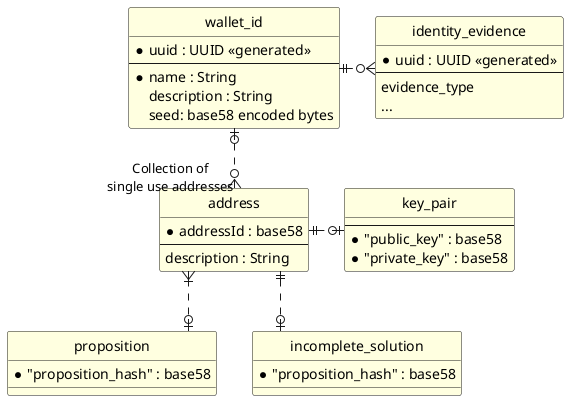 @startuml

' hide the spot
hide circle

' avoid problems with angled crows feet
skinparam linetype ortho

entity wallet_id #lightyellow {
  *uuid : UUID <<generated>>
  --
  *name : String
  description : String
  seed: base58 encoded bytes
}

entity "identity_evidence" as identity #lightyellow {
  *uuid : UUID <<generated>>
  --
  evidence_type
  ...
}

entity "address" as addr #lightyellow {
  *addressId : base58
  --
  description : String
}

entity "proposition" as prop #lightyellow {
  *"proposition_hash" : base58
}

entity "incomplete_solution" as insol #lightyellow {
  *"proposition_hash" : base58
}

entity "key_pair" as kp #lightyellow {
  --
  *"public_key" : base58
  *"private_key" : base58
}

wallet_id ||.o{ identity
wallet_id |o..o{ addr : "Collection of\nsingle use addresses\n"
addr }|..o| prop
addr ||..o| insol
addr ||.o| kp
@enduml
